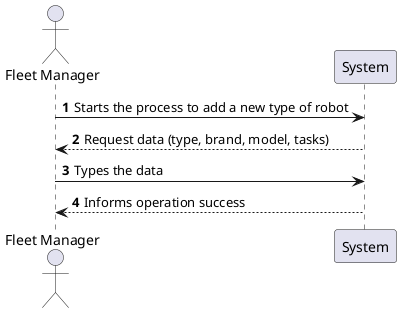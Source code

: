 @startuml
'https://plantuml.com/sequence-diagram

autonumber
actor "Fleet Manager" as CM

CM -> System: Starts the process to add a new type of robot
System --> CM: Request data (type, brand, model, tasks)
CM -> System: Types the data
CM <-- System: Informs operation success


@enduml
